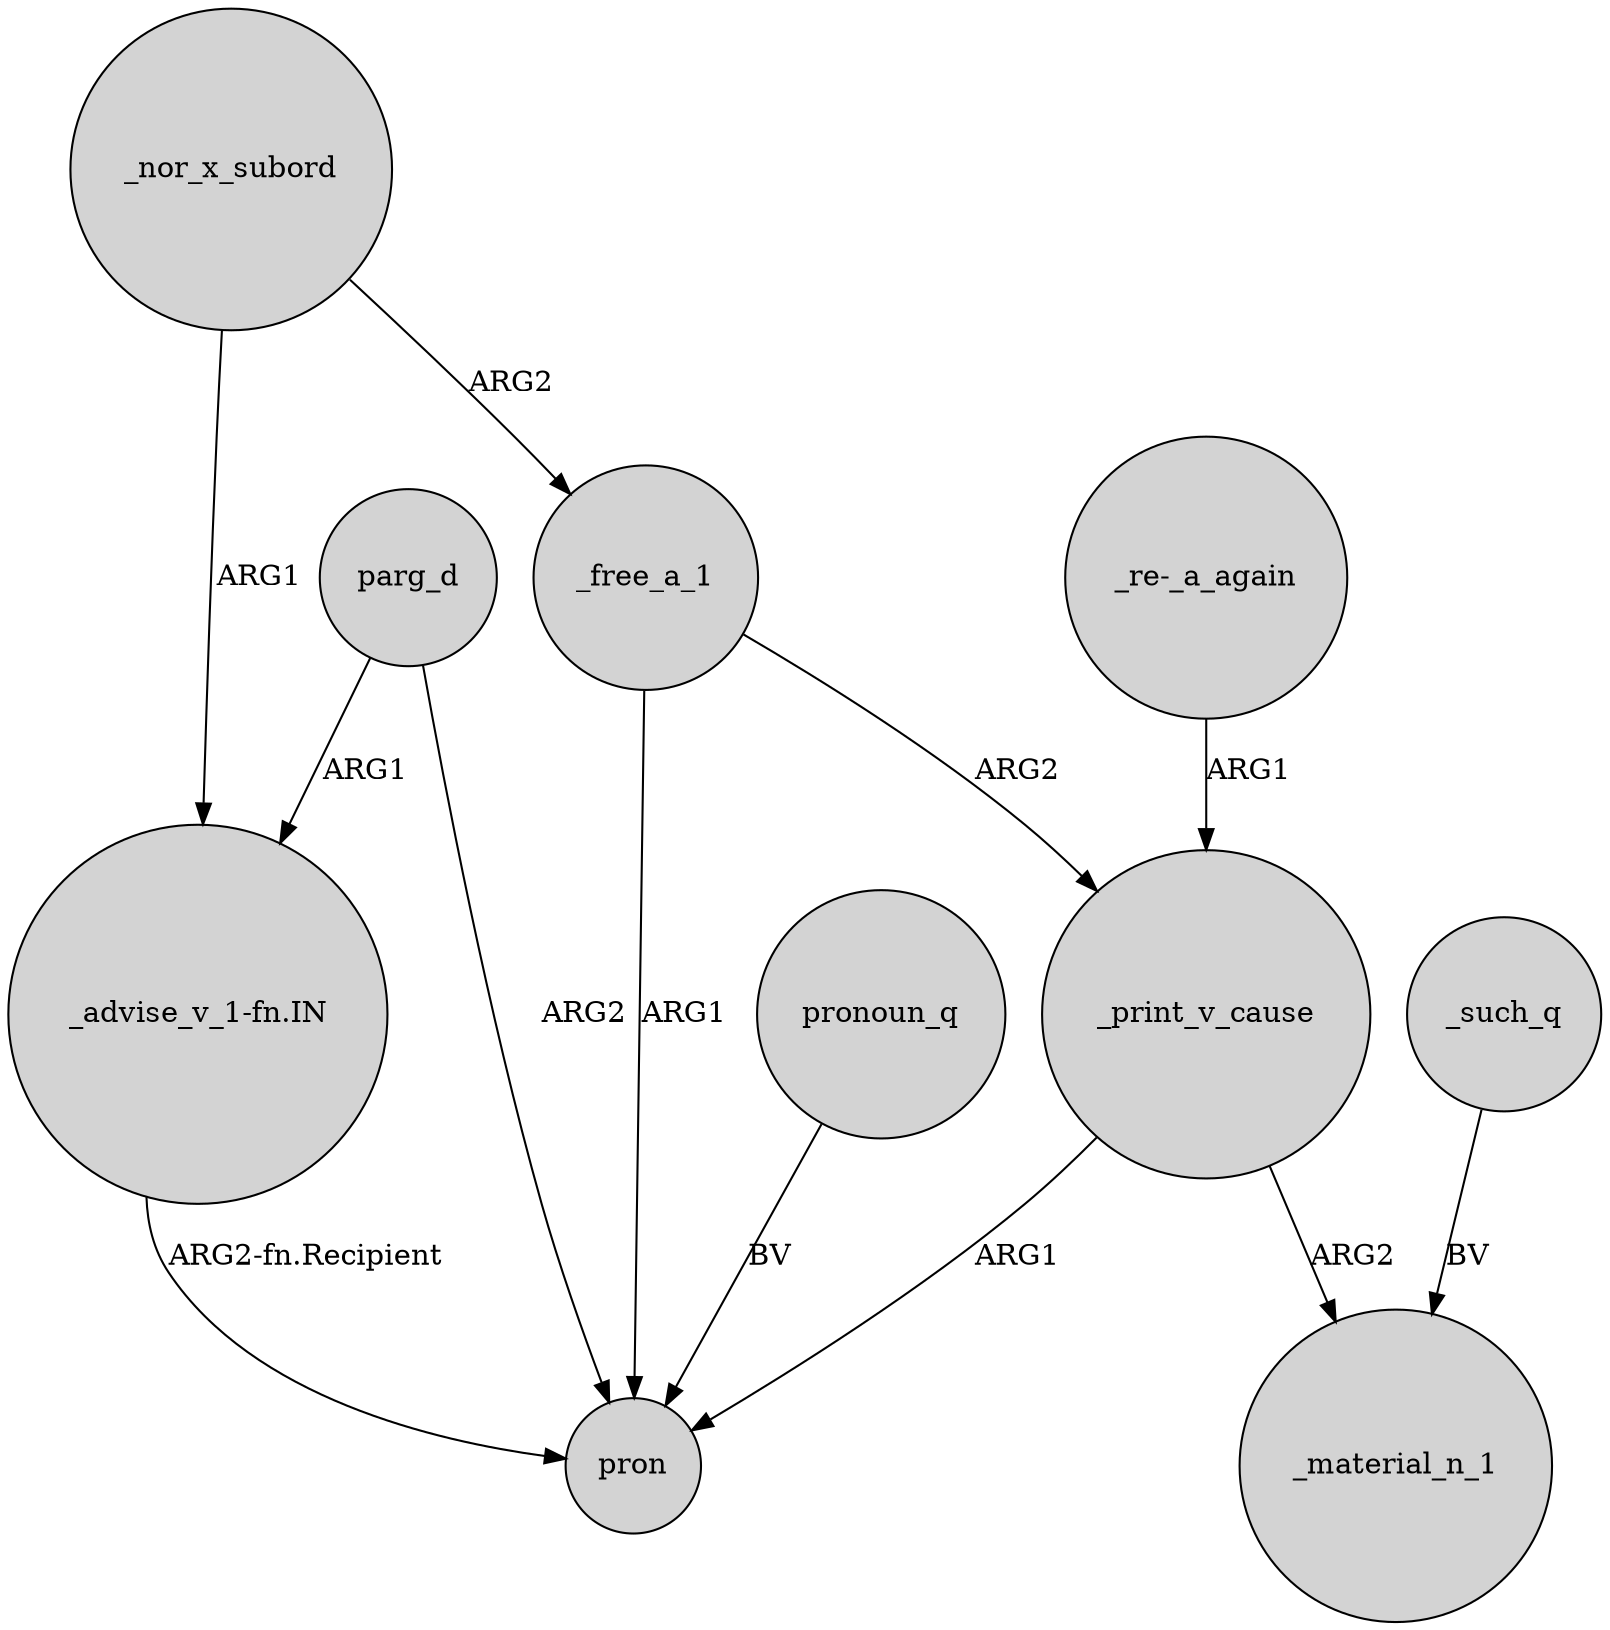 digraph {
	node [shape=circle style=filled]
	_nor_x_subord -> "_advise_v_1-fn.IN" [label=ARG1]
	_free_a_1 -> pron [label=ARG1]
	parg_d -> "_advise_v_1-fn.IN" [label=ARG1]
	_print_v_cause -> _material_n_1 [label=ARG2]
	"_advise_v_1-fn.IN" -> pron [label="ARG2-fn.Recipient"]
	_nor_x_subord -> _free_a_1 [label=ARG2]
	"_re-_a_again" -> _print_v_cause [label=ARG1]
	_such_q -> _material_n_1 [label=BV]
	parg_d -> pron [label=ARG2]
	_free_a_1 -> _print_v_cause [label=ARG2]
	_print_v_cause -> pron [label=ARG1]
	pronoun_q -> pron [label=BV]
}
